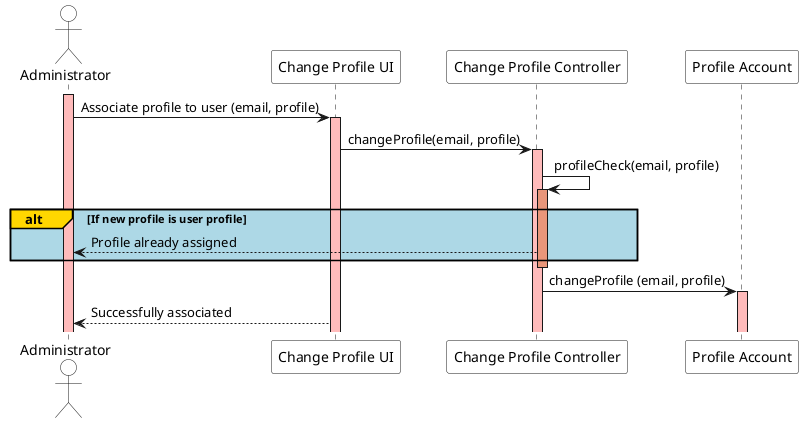 @startuml

actor Administrator  as Administrator #white
participant "Change Profile UI" as UI #white
participant "Change Profile Controller" as Controller #white
participant "Profile Account" as Account #white

activate Administrator #FFBBBB
Administrator ->  UI : Associate profile to user (email, profile)
activate UI #FFBBBB
UI -> Controller :  changeProfile(email, profile)
activate Controller #FFBBBB
Controller -> Controller: profileCheck(email, profile)
activate Controller #DarkSalmon


alt#Gold #LightBlue If new profile is user profile
Administrator <-- Controller : Profile already assigned
end
deactivate Controller #DarkSalmon
Controller -> Account : changeProfile (email, profile)
activate Account #FFBBBB
Administrator <-- UI: Successfully associated
@enduml